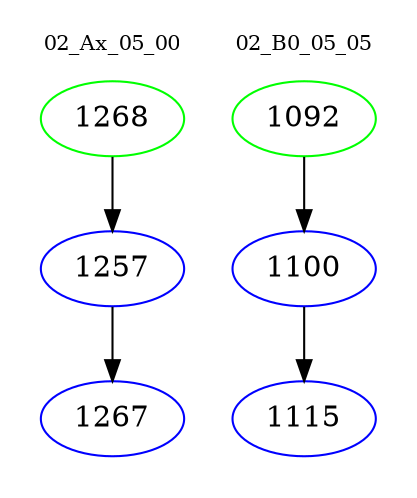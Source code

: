 digraph{
subgraph cluster_0 {
color = white
label = "02_Ax_05_00";
fontsize=10;
T0_1268 [label="1268", color="green"]
T0_1268 -> T0_1257 [color="black"]
T0_1257 [label="1257", color="blue"]
T0_1257 -> T0_1267 [color="black"]
T0_1267 [label="1267", color="blue"]
}
subgraph cluster_1 {
color = white
label = "02_B0_05_05";
fontsize=10;
T1_1092 [label="1092", color="green"]
T1_1092 -> T1_1100 [color="black"]
T1_1100 [label="1100", color="blue"]
T1_1100 -> T1_1115 [color="black"]
T1_1115 [label="1115", color="blue"]
}
}
